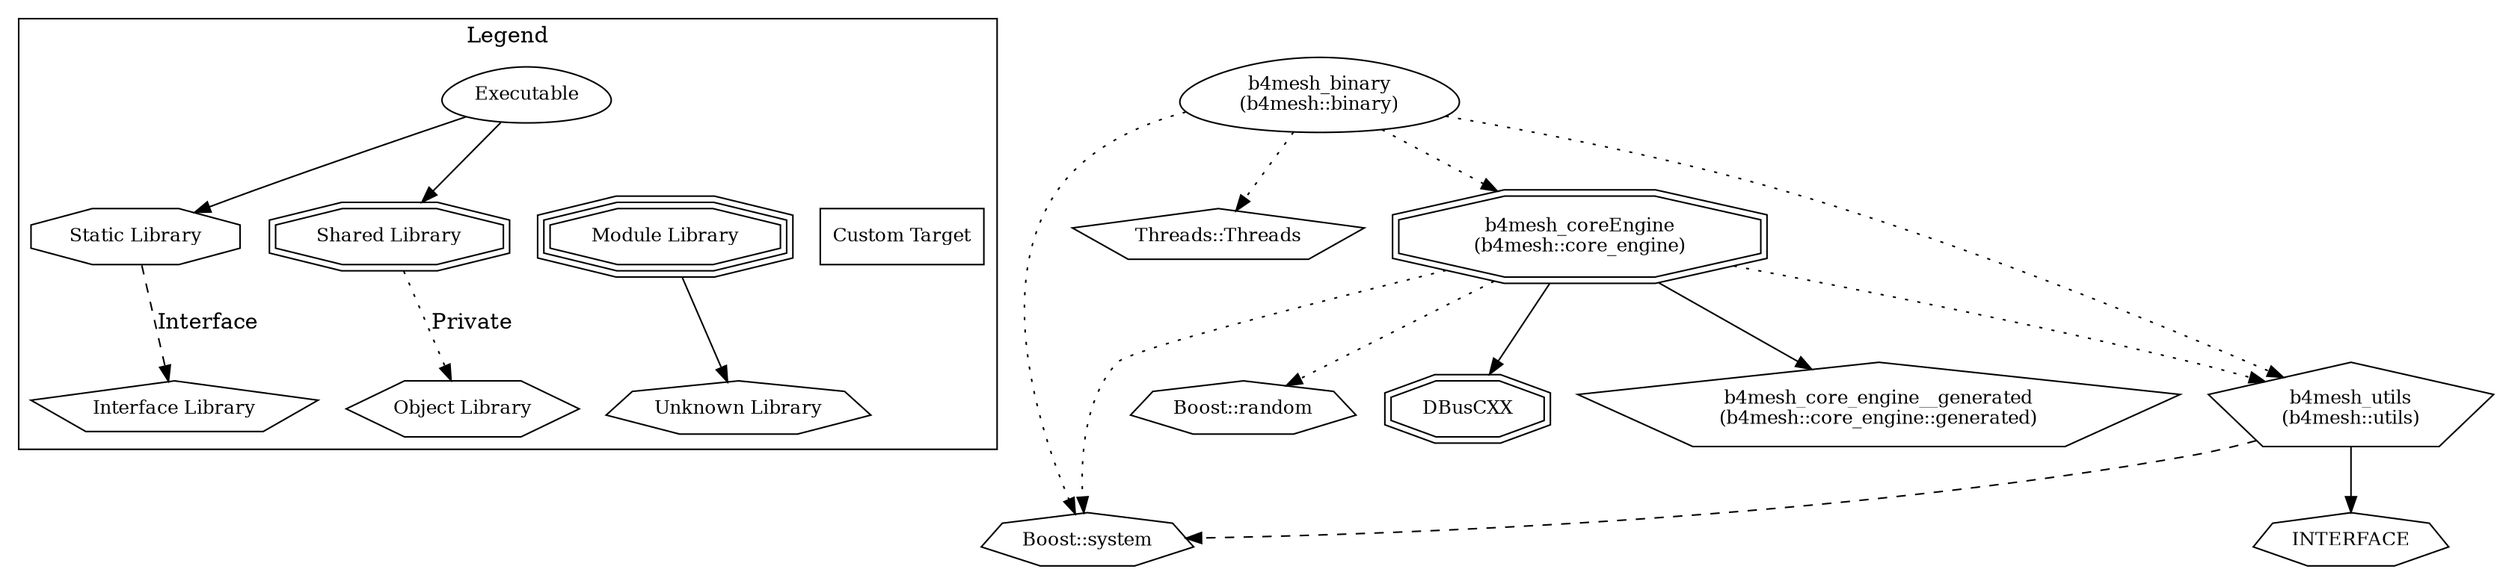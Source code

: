 digraph "b4mesh" {
node [
  fontsize = "12"
];
subgraph clusterLegend {
  label = "Legend";
  color = black;
  edge [ style = invis ];
  legendNode0 [ label = "Executable", shape = egg ];
  legendNode1 [ label = "Static Library", shape = octagon ];
  legendNode2 [ label = "Shared Library", shape = doubleoctagon ];
  legendNode3 [ label = "Module Library", shape = tripleoctagon ];
  legendNode4 [ label = "Interface Library", shape = pentagon ];
  legendNode5 [ label = "Object Library", shape = hexagon ];
  legendNode6 [ label = "Unknown Library", shape = septagon ];
  legendNode7 [ label = "Custom Target", shape = box ];
  legendNode0 -> legendNode1 [ style = solid ];
  legendNode0 -> legendNode2 [ style = solid ];
  legendNode0 -> legendNode3;
  legendNode1 -> legendNode4 [ label = "Interface", style = dashed ];
  legendNode2 -> legendNode5 [ label = "Private", style = dotted ];
  legendNode3 -> legendNode6 [ style = solid ];
  legendNode0 -> legendNode7;
}
    "node0" [ label = "b4mesh_binary\n(b4mesh::binary)", shape = egg ];
    "node1" [ label = "Boost::system", shape = septagon ];
    "node0" -> "node1" [ style = dotted ] // b4mesh_binary -> Boost::system
    "node2" [ label = "Threads::Threads", shape = pentagon ];
    "node0" -> "node2" [ style = dotted ] // b4mesh_binary -> Threads::Threads
    "node3" [ label = "b4mesh_coreEngine\n(b4mesh::core_engine)", shape = doubleoctagon ];
    "node4" [ label = "Boost::random", shape = septagon ];
    "node3" -> "node4" [ style = dotted ] // b4mesh_coreEngine -> Boost::random
    "node3" -> "node1" [ style = dotted ] // b4mesh_coreEngine -> Boost::system
    "node5" [ label = "DBusCXX", shape = doubleoctagon ];
    "node3" -> "node5"  // b4mesh_coreEngine -> DBusCXX
    "node6" [ label = "b4mesh_core_engine__generated\n(b4mesh::core_engine::generated)", shape = pentagon ];
    "node3" -> "node6"  // b4mesh_coreEngine -> b4mesh_core_engine__generated
    "node7" [ label = "b4mesh_utils\n(b4mesh::utils)", shape = pentagon ];
    "node7" -> "node1" [ style = dashed ] // b4mesh_utils -> Boost::system
    "node8" [ label = "INTERFACE", shape = septagon ];
    "node7" -> "node8"  // b4mesh_utils -> INTERFACE
    "node3" -> "node7" [ style = dotted ] // b4mesh_coreEngine -> b4mesh_utils
    "node0" -> "node3" [ style = dotted ] // b4mesh_binary -> b4mesh_coreEngine
    "node0" -> "node7" [ style = dotted ] // b4mesh_binary -> b4mesh_utils
}
